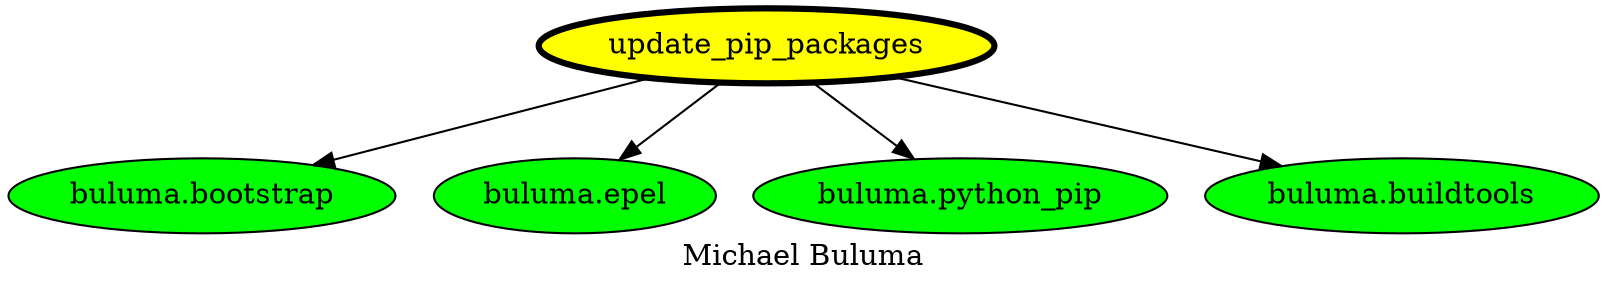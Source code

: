 digraph PhiloDilemma {
  label = "Michael Buluma" ;
  overlap=false
  {
    "update_pip_packages" [fillcolor=yellow style=filled penwidth=3]
    "buluma.bootstrap" [fillcolor=green style=filled]
    "buluma.epel" [fillcolor=green style=filled]
    "buluma.python_pip" [fillcolor=green style=filled]
    "buluma.buildtools" [fillcolor=green style=filled]
  }
  "update_pip_packages" -> "buluma.bootstrap"
  "update_pip_packages" -> "buluma.epel"
  "update_pip_packages" -> "buluma.python_pip"
  "update_pip_packages" -> "buluma.buildtools"
}
